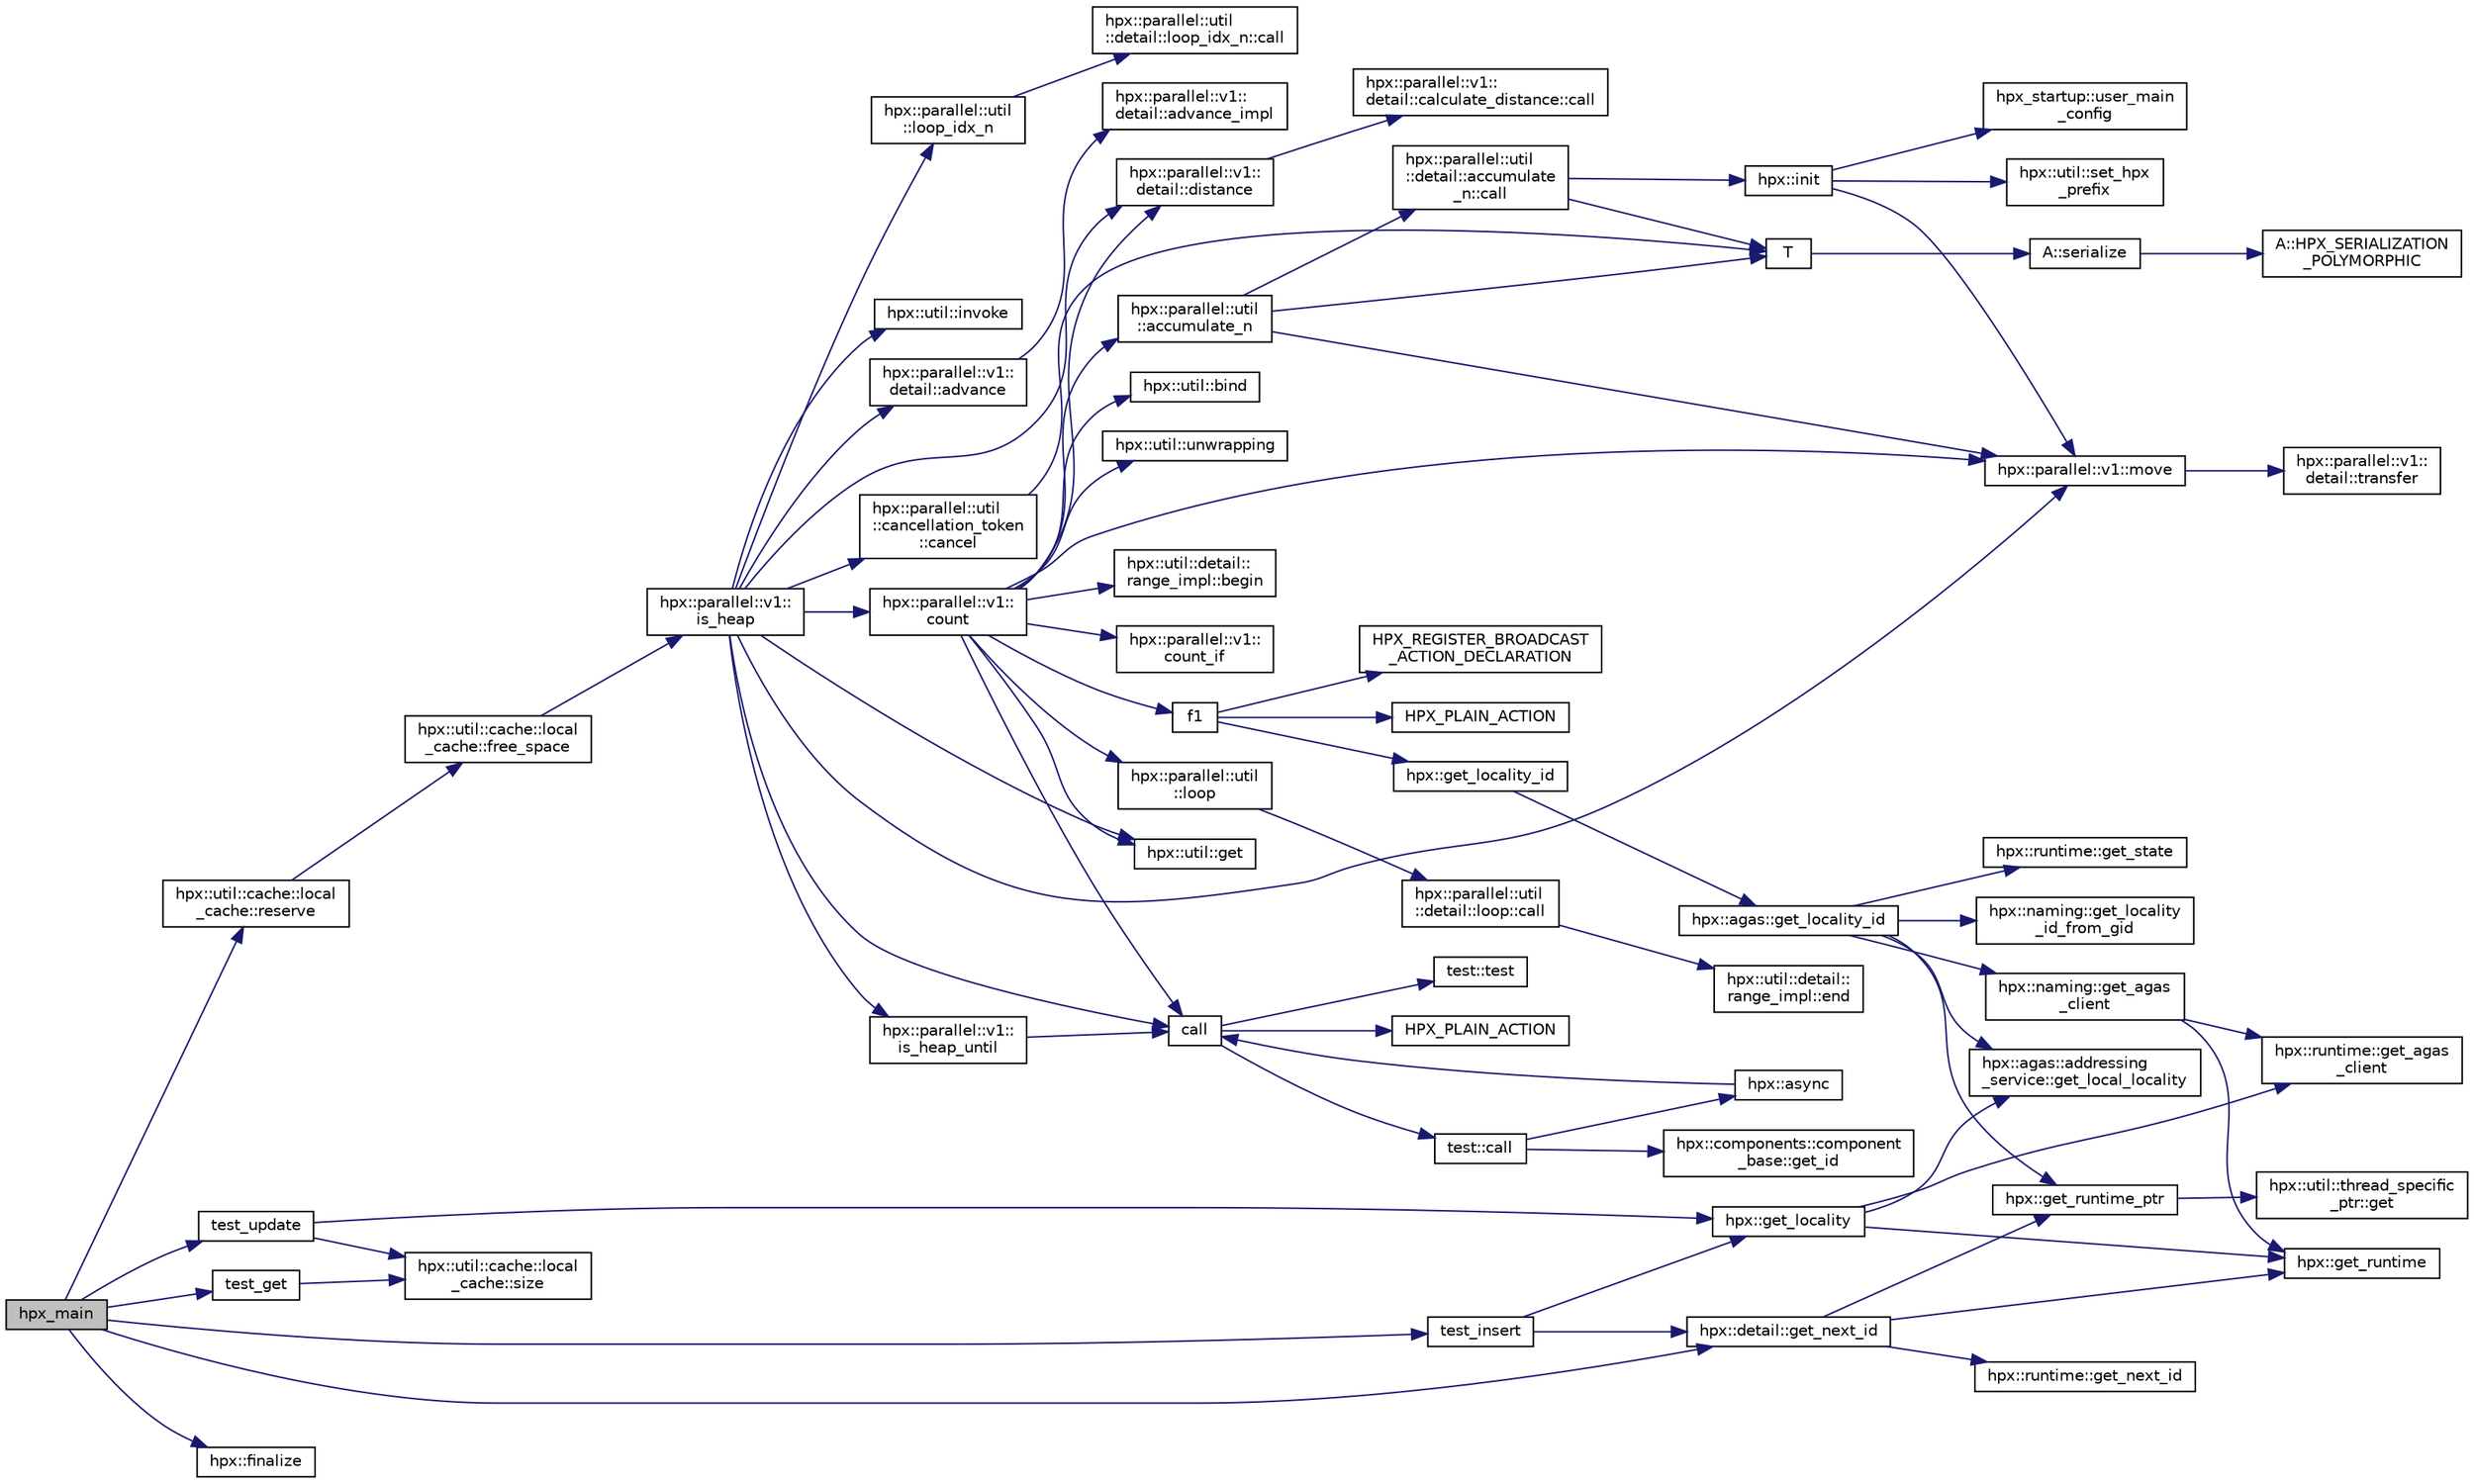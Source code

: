 digraph "hpx_main"
{
  edge [fontname="Helvetica",fontsize="10",labelfontname="Helvetica",labelfontsize="10"];
  node [fontname="Helvetica",fontsize="10",shape=record];
  rankdir="LR";
  Node3 [label="hpx_main",height=0.2,width=0.4,color="black", fillcolor="grey75", style="filled", fontcolor="black"];
  Node3 -> Node4 [color="midnightblue",fontsize="10",style="solid",fontname="Helvetica"];
  Node4 [label="hpx::util::cache::local\l_cache::reserve",height=0.2,width=0.4,color="black", fillcolor="white", style="filled",URL="$de/d98/classhpx_1_1util_1_1cache_1_1local__cache.html#a0f633ccdb1bf77cbcc9ed440ca70265e",tooltip="Change the maximum size this cache can grow to. "];
  Node4 -> Node5 [color="midnightblue",fontsize="10",style="solid",fontname="Helvetica"];
  Node5 [label="hpx::util::cache::local\l_cache::free_space",height=0.2,width=0.4,color="black", fillcolor="white", style="filled",URL="$de/d98/classhpx_1_1util_1_1cache_1_1local__cache.html#ade545064292b0e53bde4adc34e6d679a"];
  Node5 -> Node6 [color="midnightblue",fontsize="10",style="solid",fontname="Helvetica"];
  Node6 [label="hpx::parallel::v1::\lis_heap",height=0.2,width=0.4,color="black", fillcolor="white", style="filled",URL="$db/db9/namespacehpx_1_1parallel_1_1v1.html#aac059f3475e076e09d839022cbe17da9"];
  Node6 -> Node7 [color="midnightblue",fontsize="10",style="solid",fontname="Helvetica"];
  Node7 [label="call",height=0.2,width=0.4,color="black", fillcolor="white", style="filled",URL="$d2/d67/promise__1620_8cpp.html#a58357f0b82bc761e1d0b9091ed563a70"];
  Node7 -> Node8 [color="midnightblue",fontsize="10",style="solid",fontname="Helvetica"];
  Node8 [label="test::test",height=0.2,width=0.4,color="black", fillcolor="white", style="filled",URL="$d8/d89/structtest.html#ab42d5ece712d716b04cb3f686f297a26"];
  Node7 -> Node9 [color="midnightblue",fontsize="10",style="solid",fontname="Helvetica"];
  Node9 [label="HPX_PLAIN_ACTION",height=0.2,width=0.4,color="black", fillcolor="white", style="filled",URL="$d2/d67/promise__1620_8cpp.html#ab96aab827a4b1fcaf66cfe0ba83fef23"];
  Node7 -> Node10 [color="midnightblue",fontsize="10",style="solid",fontname="Helvetica"];
  Node10 [label="test::call",height=0.2,width=0.4,color="black", fillcolor="white", style="filled",URL="$d8/d89/structtest.html#aeb29e7ed6518b9426ccf1344c52620ae"];
  Node10 -> Node11 [color="midnightblue",fontsize="10",style="solid",fontname="Helvetica"];
  Node11 [label="hpx::async",height=0.2,width=0.4,color="black", fillcolor="white", style="filled",URL="$d8/d83/namespacehpx.html#acb7d8e37b73b823956ce144f9a57eaa4"];
  Node11 -> Node7 [color="midnightblue",fontsize="10",style="solid",fontname="Helvetica"];
  Node10 -> Node12 [color="midnightblue",fontsize="10",style="solid",fontname="Helvetica"];
  Node12 [label="hpx::components::component\l_base::get_id",height=0.2,width=0.4,color="black", fillcolor="white", style="filled",URL="$d2/de6/classhpx_1_1components_1_1component__base.html#a4c8fd93514039bdf01c48d66d82b19cd"];
  Node6 -> Node13 [color="midnightblue",fontsize="10",style="solid",fontname="Helvetica"];
  Node13 [label="hpx::parallel::v1::\lcount",height=0.2,width=0.4,color="black", fillcolor="white", style="filled",URL="$db/db9/namespacehpx_1_1parallel_1_1v1.html#a19d058114a2bd44801aab4176b188e23"];
  Node13 -> Node14 [color="midnightblue",fontsize="10",style="solid",fontname="Helvetica"];
  Node14 [label="hpx::parallel::v1::\lcount_if",height=0.2,width=0.4,color="black", fillcolor="white", style="filled",URL="$db/db9/namespacehpx_1_1parallel_1_1v1.html#ad836ff017ec208c2d6388a9b47b05ce0"];
  Node13 -> Node15 [color="midnightblue",fontsize="10",style="solid",fontname="Helvetica"];
  Node15 [label="f1",height=0.2,width=0.4,color="black", fillcolor="white", style="filled",URL="$d8/d8b/broadcast_8cpp.html#a1751fbd41f2529b84514a9dbd767959a"];
  Node15 -> Node16 [color="midnightblue",fontsize="10",style="solid",fontname="Helvetica"];
  Node16 [label="hpx::get_locality_id",height=0.2,width=0.4,color="black", fillcolor="white", style="filled",URL="$d8/d83/namespacehpx.html#a158d7c54a657bb364c1704033010697b",tooltip="Return the number of the locality this function is being called from. "];
  Node16 -> Node17 [color="midnightblue",fontsize="10",style="solid",fontname="Helvetica"];
  Node17 [label="hpx::agas::get_locality_id",height=0.2,width=0.4,color="black", fillcolor="white", style="filled",URL="$dc/d54/namespacehpx_1_1agas.html#a491cc2ddecdf0f1a9129900caa6a4d3e"];
  Node17 -> Node18 [color="midnightblue",fontsize="10",style="solid",fontname="Helvetica"];
  Node18 [label="hpx::get_runtime_ptr",height=0.2,width=0.4,color="black", fillcolor="white", style="filled",URL="$d8/d83/namespacehpx.html#af29daf2bb3e01b4d6495a1742b6cce64"];
  Node18 -> Node19 [color="midnightblue",fontsize="10",style="solid",fontname="Helvetica"];
  Node19 [label="hpx::util::thread_specific\l_ptr::get",height=0.2,width=0.4,color="black", fillcolor="white", style="filled",URL="$d4/d4c/structhpx_1_1util_1_1thread__specific__ptr.html#a3b27d8520710478aa41d1f74206bdba9"];
  Node17 -> Node20 [color="midnightblue",fontsize="10",style="solid",fontname="Helvetica"];
  Node20 [label="hpx::runtime::get_state",height=0.2,width=0.4,color="black", fillcolor="white", style="filled",URL="$d0/d7b/classhpx_1_1runtime.html#ab405f80e060dac95d624520f38b0524c"];
  Node17 -> Node21 [color="midnightblue",fontsize="10",style="solid",fontname="Helvetica"];
  Node21 [label="hpx::naming::get_agas\l_client",height=0.2,width=0.4,color="black", fillcolor="white", style="filled",URL="$d4/dc9/namespacehpx_1_1naming.html#a0408fffd5d34b620712a801b0ae3b032"];
  Node21 -> Node22 [color="midnightblue",fontsize="10",style="solid",fontname="Helvetica"];
  Node22 [label="hpx::get_runtime",height=0.2,width=0.4,color="black", fillcolor="white", style="filled",URL="$d8/d83/namespacehpx.html#aef902cc6c7dd3b9fbadf34d1e850a070"];
  Node21 -> Node23 [color="midnightblue",fontsize="10",style="solid",fontname="Helvetica"];
  Node23 [label="hpx::runtime::get_agas\l_client",height=0.2,width=0.4,color="black", fillcolor="white", style="filled",URL="$d0/d7b/classhpx_1_1runtime.html#aeb5dddd30d6b9861669af8ad44d1a96a"];
  Node17 -> Node24 [color="midnightblue",fontsize="10",style="solid",fontname="Helvetica"];
  Node24 [label="hpx::agas::addressing\l_service::get_local_locality",height=0.2,width=0.4,color="black", fillcolor="white", style="filled",URL="$db/d58/structhpx_1_1agas_1_1addressing__service.html#ab52c19a37c2a7a006c6c15f90ad0539c"];
  Node17 -> Node25 [color="midnightblue",fontsize="10",style="solid",fontname="Helvetica"];
  Node25 [label="hpx::naming::get_locality\l_id_from_gid",height=0.2,width=0.4,color="black", fillcolor="white", style="filled",URL="$d4/dc9/namespacehpx_1_1naming.html#a7fd43037784560bd04fda9b49e33529f"];
  Node15 -> Node26 [color="midnightblue",fontsize="10",style="solid",fontname="Helvetica"];
  Node26 [label="HPX_PLAIN_ACTION",height=0.2,width=0.4,color="black", fillcolor="white", style="filled",URL="$d8/d8b/broadcast_8cpp.html#a19685a0394ce6a99351f7a679f6eeefc"];
  Node15 -> Node27 [color="midnightblue",fontsize="10",style="solid",fontname="Helvetica"];
  Node27 [label="HPX_REGISTER_BROADCAST\l_ACTION_DECLARATION",height=0.2,width=0.4,color="black", fillcolor="white", style="filled",URL="$d7/d38/addressing__service_8cpp.html#a573d764d9cb34eec46a4bdffcf07875f"];
  Node13 -> Node28 [color="midnightblue",fontsize="10",style="solid",fontname="Helvetica"];
  Node28 [label="hpx::parallel::util\l::loop",height=0.2,width=0.4,color="black", fillcolor="white", style="filled",URL="$df/dc6/namespacehpx_1_1parallel_1_1util.html#a3f434e00f42929aac85debb8c5782213"];
  Node28 -> Node29 [color="midnightblue",fontsize="10",style="solid",fontname="Helvetica"];
  Node29 [label="hpx::parallel::util\l::detail::loop::call",height=0.2,width=0.4,color="black", fillcolor="white", style="filled",URL="$da/d06/structhpx_1_1parallel_1_1util_1_1detail_1_1loop.html#a5c5e8dbda782f09cdb7bc2509e3bf09e"];
  Node29 -> Node30 [color="midnightblue",fontsize="10",style="solid",fontname="Helvetica"];
  Node30 [label="hpx::util::detail::\lrange_impl::end",height=0.2,width=0.4,color="black", fillcolor="white", style="filled",URL="$d4/d4a/namespacehpx_1_1util_1_1detail_1_1range__impl.html#afb2ea48b0902f52ee4d8b764807b4316"];
  Node13 -> Node31 [color="midnightblue",fontsize="10",style="solid",fontname="Helvetica"];
  Node31 [label="hpx::util::bind",height=0.2,width=0.4,color="black", fillcolor="white", style="filled",URL="$df/dad/namespacehpx_1_1util.html#ad844caedf82a0173d6909d910c3e48c6"];
  Node13 -> Node32 [color="midnightblue",fontsize="10",style="solid",fontname="Helvetica"];
  Node32 [label="hpx::parallel::v1::move",height=0.2,width=0.4,color="black", fillcolor="white", style="filled",URL="$db/db9/namespacehpx_1_1parallel_1_1v1.html#aa7c4ede081ce786c9d1eb1adff495cfc"];
  Node32 -> Node33 [color="midnightblue",fontsize="10",style="solid",fontname="Helvetica"];
  Node33 [label="hpx::parallel::v1::\ldetail::transfer",height=0.2,width=0.4,color="black", fillcolor="white", style="filled",URL="$d2/ddd/namespacehpx_1_1parallel_1_1v1_1_1detail.html#ab1b56a05e1885ca7cc7ffa1804dd2f3c"];
  Node13 -> Node34 [color="midnightblue",fontsize="10",style="solid",fontname="Helvetica"];
  Node34 [label="hpx::util::get",height=0.2,width=0.4,color="black", fillcolor="white", style="filled",URL="$df/dad/namespacehpx_1_1util.html#a5cbd3c41f03f4d4acaedaa4777e3cc02"];
  Node13 -> Node7 [color="midnightblue",fontsize="10",style="solid",fontname="Helvetica"];
  Node13 -> Node35 [color="midnightblue",fontsize="10",style="solid",fontname="Helvetica"];
  Node35 [label="hpx::parallel::v1::\ldetail::distance",height=0.2,width=0.4,color="black", fillcolor="white", style="filled",URL="$d2/ddd/namespacehpx_1_1parallel_1_1v1_1_1detail.html#a6bea3c6a5f470cad11f27ee6bab4a33f"];
  Node35 -> Node36 [color="midnightblue",fontsize="10",style="solid",fontname="Helvetica"];
  Node36 [label="hpx::parallel::v1::\ldetail::calculate_distance::call",height=0.2,width=0.4,color="black", fillcolor="white", style="filled",URL="$db/dfa/structhpx_1_1parallel_1_1v1_1_1detail_1_1calculate__distance.html#a950a6627830a7d019ac0e734b0a447bf"];
  Node13 -> Node37 [color="midnightblue",fontsize="10",style="solid",fontname="Helvetica"];
  Node37 [label="hpx::util::unwrapping",height=0.2,width=0.4,color="black", fillcolor="white", style="filled",URL="$df/dad/namespacehpx_1_1util.html#a7529d9ac687684c33403cdd1f9cef8e4"];
  Node13 -> Node38 [color="midnightblue",fontsize="10",style="solid",fontname="Helvetica"];
  Node38 [label="hpx::parallel::util\l::accumulate_n",height=0.2,width=0.4,color="black", fillcolor="white", style="filled",URL="$df/dc6/namespacehpx_1_1parallel_1_1util.html#af19f9a2722f97c2247ea5d0dbb5e2d25"];
  Node38 -> Node39 [color="midnightblue",fontsize="10",style="solid",fontname="Helvetica"];
  Node39 [label="hpx::parallel::util\l::detail::accumulate\l_n::call",height=0.2,width=0.4,color="black", fillcolor="white", style="filled",URL="$d8/d3b/structhpx_1_1parallel_1_1util_1_1detail_1_1accumulate__n.html#a765aceb8ab313fc92f7c4aaf70ccca8f"];
  Node39 -> Node40 [color="midnightblue",fontsize="10",style="solid",fontname="Helvetica"];
  Node40 [label="hpx::init",height=0.2,width=0.4,color="black", fillcolor="white", style="filled",URL="$d8/d83/namespacehpx.html#a3c694ea960b47c56b33351ba16e3d76b",tooltip="Main entry point for launching the HPX runtime system. "];
  Node40 -> Node41 [color="midnightblue",fontsize="10",style="solid",fontname="Helvetica"];
  Node41 [label="hpx::util::set_hpx\l_prefix",height=0.2,width=0.4,color="black", fillcolor="white", style="filled",URL="$df/dad/namespacehpx_1_1util.html#ae40a23c1ba0a48d9304dcf717a95793e"];
  Node40 -> Node42 [color="midnightblue",fontsize="10",style="solid",fontname="Helvetica"];
  Node42 [label="hpx_startup::user_main\l_config",height=0.2,width=0.4,color="black", fillcolor="white", style="filled",URL="$d3/dd2/namespacehpx__startup.html#aaac571d88bd3912a4225a23eb3261637"];
  Node40 -> Node32 [color="midnightblue",fontsize="10",style="solid",fontname="Helvetica"];
  Node39 -> Node43 [color="midnightblue",fontsize="10",style="solid",fontname="Helvetica"];
  Node43 [label="T",height=0.2,width=0.4,color="black", fillcolor="white", style="filled",URL="$db/d33/polymorphic__semiintrusive__template_8cpp.html#ad187658f9cb91c1312b39ae7e896f1ea"];
  Node43 -> Node44 [color="midnightblue",fontsize="10",style="solid",fontname="Helvetica"];
  Node44 [label="A::serialize",height=0.2,width=0.4,color="black", fillcolor="white", style="filled",URL="$d7/da0/struct_a.html#a5f5c287cf471e274ed9dda0da1592212"];
  Node44 -> Node45 [color="midnightblue",fontsize="10",style="solid",fontname="Helvetica"];
  Node45 [label="A::HPX_SERIALIZATION\l_POLYMORPHIC",height=0.2,width=0.4,color="black", fillcolor="white", style="filled",URL="$d7/da0/struct_a.html#ada978cc156cebbafddb1f3aa4c01918c"];
  Node38 -> Node32 [color="midnightblue",fontsize="10",style="solid",fontname="Helvetica"];
  Node38 -> Node43 [color="midnightblue",fontsize="10",style="solid",fontname="Helvetica"];
  Node13 -> Node46 [color="midnightblue",fontsize="10",style="solid",fontname="Helvetica"];
  Node46 [label="hpx::util::detail::\lrange_impl::begin",height=0.2,width=0.4,color="black", fillcolor="white", style="filled",URL="$d4/d4a/namespacehpx_1_1util_1_1detail_1_1range__impl.html#a31e165df2b865cdd961f35ce938db41a"];
  Node6 -> Node47 [color="midnightblue",fontsize="10",style="solid",fontname="Helvetica"];
  Node47 [label="hpx::util::invoke",height=0.2,width=0.4,color="black", fillcolor="white", style="filled",URL="$df/dad/namespacehpx_1_1util.html#a9ed3f52b36e725e476dbf5099134ed3d"];
  Node6 -> Node35 [color="midnightblue",fontsize="10",style="solid",fontname="Helvetica"];
  Node6 -> Node34 [color="midnightblue",fontsize="10",style="solid",fontname="Helvetica"];
  Node6 -> Node32 [color="midnightblue",fontsize="10",style="solid",fontname="Helvetica"];
  Node6 -> Node48 [color="midnightblue",fontsize="10",style="solid",fontname="Helvetica"];
  Node48 [label="hpx::parallel::util\l::loop_idx_n",height=0.2,width=0.4,color="black", fillcolor="white", style="filled",URL="$df/dc6/namespacehpx_1_1parallel_1_1util.html#a5ead56022529c79b23199382a2dc7766"];
  Node48 -> Node49 [color="midnightblue",fontsize="10",style="solid",fontname="Helvetica"];
  Node49 [label="hpx::parallel::util\l::detail::loop_idx_n::call",height=0.2,width=0.4,color="black", fillcolor="white", style="filled",URL="$d1/d45/structhpx_1_1parallel_1_1util_1_1detail_1_1loop__idx__n.html#a6cf1cdf1c2db703be4edd390846da01a"];
  Node6 -> Node50 [color="midnightblue",fontsize="10",style="solid",fontname="Helvetica"];
  Node50 [label="hpx::parallel::util\l::cancellation_token\l::cancel",height=0.2,width=0.4,color="black", fillcolor="white", style="filled",URL="$d7/dc1/classhpx_1_1parallel_1_1util_1_1cancellation__token.html#a7c04c9ed73eaa872cfd6b72b52922796"];
  Node50 -> Node43 [color="midnightblue",fontsize="10",style="solid",fontname="Helvetica"];
  Node6 -> Node51 [color="midnightblue",fontsize="10",style="solid",fontname="Helvetica"];
  Node51 [label="hpx::parallel::v1::\ldetail::advance",height=0.2,width=0.4,color="black", fillcolor="white", style="filled",URL="$d2/ddd/namespacehpx_1_1parallel_1_1v1_1_1detail.html#ad9fca7bce7b3e3c32302967ffc1fb4a4"];
  Node51 -> Node52 [color="midnightblue",fontsize="10",style="solid",fontname="Helvetica"];
  Node52 [label="hpx::parallel::v1::\ldetail::advance_impl",height=0.2,width=0.4,color="black", fillcolor="white", style="filled",URL="$d2/ddd/namespacehpx_1_1parallel_1_1v1_1_1detail.html#ad4fa62ca115927187e4063b65ee5f317"];
  Node6 -> Node53 [color="midnightblue",fontsize="10",style="solid",fontname="Helvetica"];
  Node53 [label="hpx::parallel::v1::\lis_heap_until",height=0.2,width=0.4,color="black", fillcolor="white", style="filled",URL="$db/db9/namespacehpx_1_1parallel_1_1v1.html#a94fc7fc2b4b60ac93471798b30ee5705"];
  Node53 -> Node7 [color="midnightblue",fontsize="10",style="solid",fontname="Helvetica"];
  Node3 -> Node54 [color="midnightblue",fontsize="10",style="solid",fontname="Helvetica"];
  Node54 [label="hpx::detail::get_next_id",height=0.2,width=0.4,color="black", fillcolor="white", style="filled",URL="$d5/dbe/namespacehpx_1_1detail.html#ad8777977a00adb127e6a98cca53052bb"];
  Node54 -> Node18 [color="midnightblue",fontsize="10",style="solid",fontname="Helvetica"];
  Node54 -> Node22 [color="midnightblue",fontsize="10",style="solid",fontname="Helvetica"];
  Node54 -> Node55 [color="midnightblue",fontsize="10",style="solid",fontname="Helvetica"];
  Node55 [label="hpx::runtime::get_next_id",height=0.2,width=0.4,color="black", fillcolor="white", style="filled",URL="$d0/d7b/classhpx_1_1runtime.html#a7475da1148de70005433b994bb321f04"];
  Node3 -> Node56 [color="midnightblue",fontsize="10",style="solid",fontname="Helvetica"];
  Node56 [label="test_insert",height=0.2,width=0.4,color="black", fillcolor="white", style="filled",URL="$dd/d37/agas__cache__timings_8cpp.html#ad5cd50b16a6d71a58f202f709795e9c9"];
  Node56 -> Node57 [color="midnightblue",fontsize="10",style="solid",fontname="Helvetica"];
  Node57 [label="hpx::get_locality",height=0.2,width=0.4,color="black", fillcolor="white", style="filled",URL="$d8/d83/namespacehpx.html#aa16b81ab9efec229b7b8810b1ec57dd5",tooltip="The function get_locality returns a reference to the locality prefix. "];
  Node57 -> Node22 [color="midnightblue",fontsize="10",style="solid",fontname="Helvetica"];
  Node57 -> Node23 [color="midnightblue",fontsize="10",style="solid",fontname="Helvetica"];
  Node57 -> Node24 [color="midnightblue",fontsize="10",style="solid",fontname="Helvetica"];
  Node56 -> Node54 [color="midnightblue",fontsize="10",style="solid",fontname="Helvetica"];
  Node3 -> Node58 [color="midnightblue",fontsize="10",style="solid",fontname="Helvetica"];
  Node58 [label="test_get",height=0.2,width=0.4,color="black", fillcolor="white", style="filled",URL="$dd/d37/agas__cache__timings_8cpp.html#a4f6baed18feae966298db64cdd7c5cab"];
  Node58 -> Node59 [color="midnightblue",fontsize="10",style="solid",fontname="Helvetica"];
  Node59 [label="hpx::util::cache::local\l_cache::size",height=0.2,width=0.4,color="black", fillcolor="white", style="filled",URL="$de/d98/classhpx_1_1util_1_1cache_1_1local__cache.html#a6d5a44e650f9f5ff701e2d571edc0fbc",tooltip="Return current size of the cache. "];
  Node3 -> Node60 [color="midnightblue",fontsize="10",style="solid",fontname="Helvetica"];
  Node60 [label="test_update",height=0.2,width=0.4,color="black", fillcolor="white", style="filled",URL="$dd/d37/agas__cache__timings_8cpp.html#a9b81a773a34dc9223d094c866316bcce"];
  Node60 -> Node57 [color="midnightblue",fontsize="10",style="solid",fontname="Helvetica"];
  Node60 -> Node59 [color="midnightblue",fontsize="10",style="solid",fontname="Helvetica"];
  Node3 -> Node61 [color="midnightblue",fontsize="10",style="solid",fontname="Helvetica"];
  Node61 [label="hpx::finalize",height=0.2,width=0.4,color="black", fillcolor="white", style="filled",URL="$d8/d83/namespacehpx.html#a8f5d18e423b3ad43e343d1571acd5f64",tooltip="Main function to gracefully terminate the HPX runtime system. "];
}
